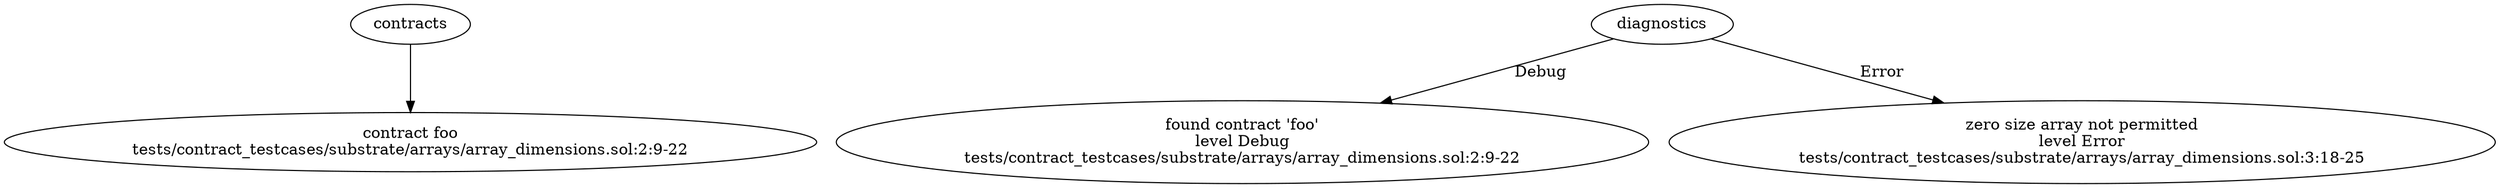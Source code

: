strict digraph "tests/contract_testcases/substrate/arrays/array_dimensions.sol" {
	contract [label="contract foo\ntests/contract_testcases/substrate/arrays/array_dimensions.sol:2:9-22"]
	diagnostic [label="found contract 'foo'\nlevel Debug\ntests/contract_testcases/substrate/arrays/array_dimensions.sol:2:9-22"]
	diagnostic_5 [label="zero size array not permitted\nlevel Error\ntests/contract_testcases/substrate/arrays/array_dimensions.sol:3:18-25"]
	contracts -> contract
	diagnostics -> diagnostic [label="Debug"]
	diagnostics -> diagnostic_5 [label="Error"]
}
